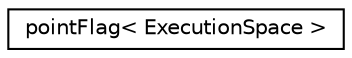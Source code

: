 digraph "Graphical Class Hierarchy"
{
 // LATEX_PDF_SIZE
  edge [fontname="Helvetica",fontsize="10",labelfontname="Helvetica",labelfontsize="10"];
  node [fontname="Helvetica",fontsize="10",shape=record];
  rankdir="LR";
  Node0 [label="pointFlag\< ExecutionSpace \>",height=0.2,width=0.4,color="black", fillcolor="white", style="filled",URL="$classpFlow_1_1pointFlag.html",tooltip=" "];
}
